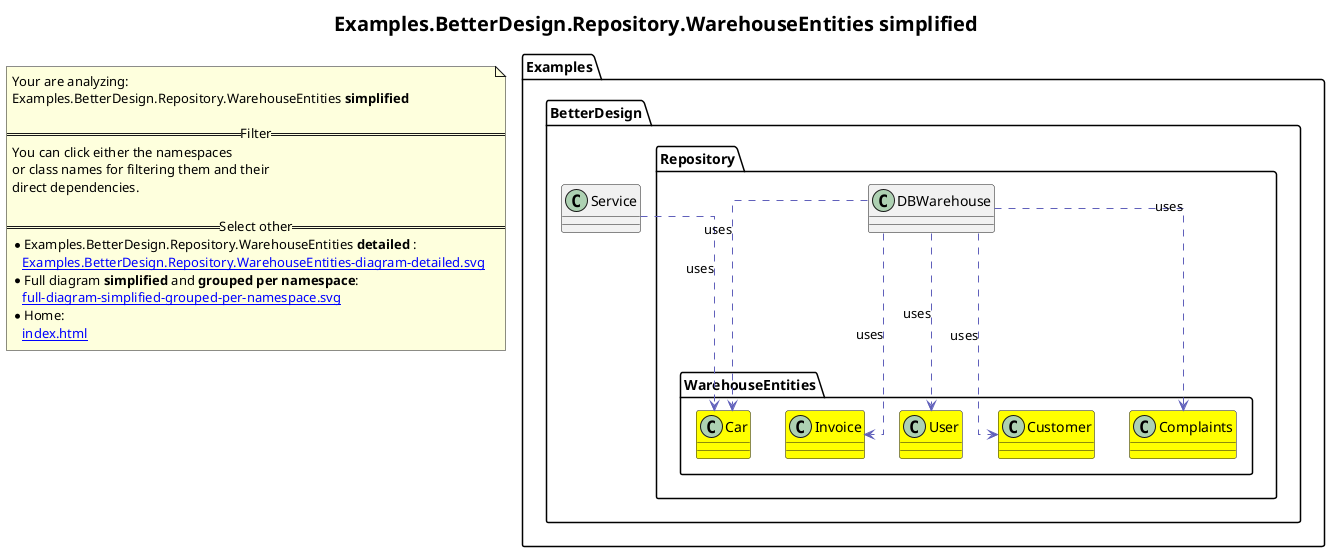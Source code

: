 @startuml
skinparam linetype ortho
title <size:20>Examples.BetterDesign.Repository.WarehouseEntities **simplified** </size>
note "Your are analyzing:\nExamples.BetterDesign.Repository.WarehouseEntities **simplified** \n\n==Filter==\nYou can click either the namespaces \nor class names for filtering them and their\ndirect dependencies.\n\n==Select other==\n* Examples.BetterDesign.Repository.WarehouseEntities **detailed** :\n   [[Examples.BetterDesign.Repository.WarehouseEntities-diagram-detailed.svg]]\n* Full diagram **simplified** and **grouped per namespace**:\n   [[full-diagram-simplified-grouped-per-namespace.svg]]\n* Home:\n   [[index.html]]" as FloatingNote
  class Examples.BetterDesign.Service [[Examples.BetterDesign.Service-diagram-simplified.svg]]  {
  }
    class Examples.BetterDesign.Repository.DBWarehouse [[Examples.BetterDesign.Repository.DBWarehouse-diagram-simplified.svg]]  {
    }
      class Examples.BetterDesign.Repository.WarehouseEntities.Customer [[Examples.BetterDesign.Repository.WarehouseEntities.Customer-diagram-simplified.svg]] #yellow {
      }
      class Examples.BetterDesign.Repository.WarehouseEntities.User [[Examples.BetterDesign.Repository.WarehouseEntities.User-diagram-simplified.svg]] #yellow {
      }
      class Examples.BetterDesign.Repository.WarehouseEntities.Invoice [[Examples.BetterDesign.Repository.WarehouseEntities.Invoice-diagram-simplified.svg]] #yellow {
      }
      class Examples.BetterDesign.Repository.WarehouseEntities.Car [[Examples.BetterDesign.Repository.WarehouseEntities.Car-diagram-simplified.svg]] #yellow {
      }
      class Examples.BetterDesign.Repository.WarehouseEntities.Complaints [[Examples.BetterDesign.Repository.WarehouseEntities.Complaints-diagram-simplified.svg]] #yellow {
      }
 ' *************************************** 
 ' *************************************** 
 ' *************************************** 
' Class relations extracted from namespace:
' Examples.BetterDesign
Examples.BetterDesign.Service .[#6060BB].> Examples.BetterDesign.Repository.WarehouseEntities.Car  : uses 
' Class relations extracted from namespace:
' Examples.BetterDesign.Repository
Examples.BetterDesign.Repository.DBWarehouse .[#6060BB].> Examples.BetterDesign.Repository.WarehouseEntities.Customer  : uses 
Examples.BetterDesign.Repository.DBWarehouse .[#6060BB].> Examples.BetterDesign.Repository.WarehouseEntities.Invoice  : uses 
Examples.BetterDesign.Repository.DBWarehouse .[#6060BB].> Examples.BetterDesign.Repository.WarehouseEntities.Car  : uses 
Examples.BetterDesign.Repository.DBWarehouse .[#6060BB].> Examples.BetterDesign.Repository.WarehouseEntities.Complaints  : uses 
Examples.BetterDesign.Repository.DBWarehouse .[#6060BB].> Examples.BetterDesign.Repository.WarehouseEntities.User  : uses 
' Class relations extracted from namespace:
' Examples.BetterDesign.Repository.WarehouseEntities
@enduml